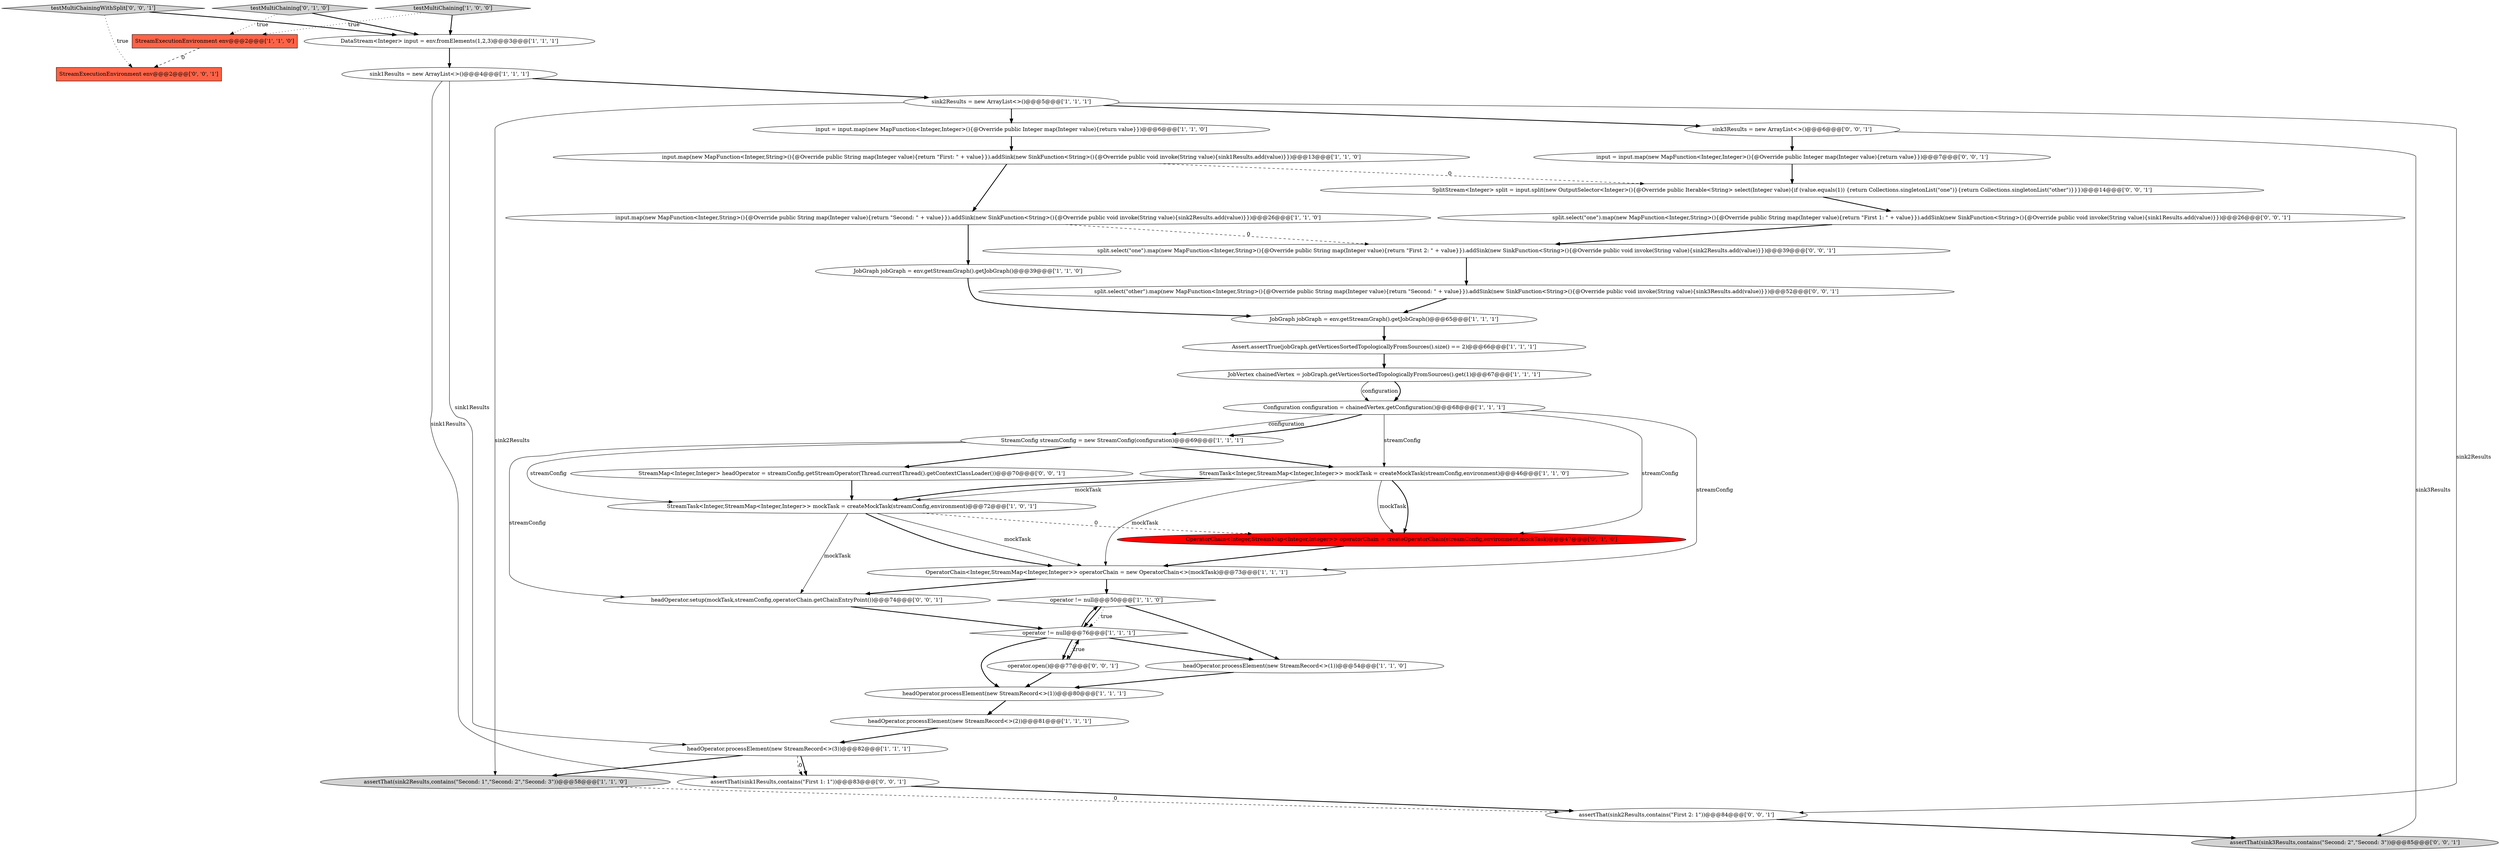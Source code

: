 digraph {
27 [style = filled, label = "assertThat(sink3Results,contains(\"Second: 2\",\"Second: 3\"))@@@85@@@['0', '0', '1']", fillcolor = lightgray, shape = ellipse image = "AAA0AAABBB3BBB"];
16 [style = filled, label = "StreamTask<Integer,StreamMap<Integer,Integer>> mockTask = createMockTask(streamConfig,environment)@@@72@@@['1', '0', '1']", fillcolor = white, shape = ellipse image = "AAA0AAABBB1BBB"];
24 [style = filled, label = "testMultiChaining['0', '1', '0']", fillcolor = lightgray, shape = diamond image = "AAA0AAABBB2BBB"];
32 [style = filled, label = "split.select(\"one\").map(new MapFunction<Integer,String>(){@Override public String map(Integer value){return \"First 2: \" + value}}).addSink(new SinkFunction<String>(){@Override public void invoke(String value){sink2Results.add(value)}})@@@39@@@['0', '0', '1']", fillcolor = white, shape = ellipse image = "AAA0AAABBB3BBB"];
37 [style = filled, label = "assertThat(sink1Results,contains(\"First 1: 1\"))@@@83@@@['0', '0', '1']", fillcolor = white, shape = ellipse image = "AAA0AAABBB3BBB"];
31 [style = filled, label = "StreamMap<Integer,Integer> headOperator = streamConfig.getStreamOperator(Thread.currentThread().getContextClassLoader())@@@70@@@['0', '0', '1']", fillcolor = white, shape = ellipse image = "AAA0AAABBB3BBB"];
25 [style = filled, label = "OperatorChain<Integer,StreamMap<Integer,Integer>> operatorChain = createOperatorChain(streamConfig,environment,mockTask)@@@47@@@['0', '1', '0']", fillcolor = red, shape = ellipse image = "AAA1AAABBB2BBB"];
35 [style = filled, label = "testMultiChainingWithSplit['0', '0', '1']", fillcolor = lightgray, shape = diamond image = "AAA0AAABBB3BBB"];
36 [style = filled, label = "assertThat(sink2Results,contains(\"First 2: 1\"))@@@84@@@['0', '0', '1']", fillcolor = white, shape = ellipse image = "AAA0AAABBB3BBB"];
11 [style = filled, label = "headOperator.processElement(new StreamRecord<>(1))@@@54@@@['1', '1', '0']", fillcolor = white, shape = ellipse image = "AAA0AAABBB1BBB"];
5 [style = filled, label = "OperatorChain<Integer,StreamMap<Integer,Integer>> operatorChain = new OperatorChain<>(mockTask)@@@73@@@['1', '1', '1']", fillcolor = white, shape = ellipse image = "AAA0AAABBB1BBB"];
8 [style = filled, label = "Assert.assertTrue(jobGraph.getVerticesSortedTopologicallyFromSources().size() == 2)@@@66@@@['1', '1', '1']", fillcolor = white, shape = ellipse image = "AAA0AAABBB1BBB"];
15 [style = filled, label = "input.map(new MapFunction<Integer,String>(){@Override public String map(Integer value){return \"First: \" + value}}).addSink(new SinkFunction<String>(){@Override public void invoke(String value){sink1Results.add(value)}})@@@13@@@['1', '1', '0']", fillcolor = white, shape = ellipse image = "AAA0AAABBB1BBB"];
13 [style = filled, label = "JobGraph jobGraph = env.getStreamGraph().getJobGraph()@@@39@@@['1', '1', '0']", fillcolor = white, shape = ellipse image = "AAA0AAABBB1BBB"];
17 [style = filled, label = "DataStream<Integer> input = env.fromElements(1,2,3)@@@3@@@['1', '1', '1']", fillcolor = white, shape = ellipse image = "AAA0AAABBB1BBB"];
0 [style = filled, label = "sink1Results = new ArrayList<>()@@@4@@@['1', '1', '1']", fillcolor = white, shape = ellipse image = "AAA0AAABBB1BBB"];
33 [style = filled, label = "split.select(\"other\").map(new MapFunction<Integer,String>(){@Override public String map(Integer value){return \"Second: \" + value}}).addSink(new SinkFunction<String>(){@Override public void invoke(String value){sink3Results.add(value)}})@@@52@@@['0', '0', '1']", fillcolor = white, shape = ellipse image = "AAA0AAABBB3BBB"];
26 [style = filled, label = "split.select(\"one\").map(new MapFunction<Integer,String>(){@Override public String map(Integer value){return \"First 1: \" + value}}).addSink(new SinkFunction<String>(){@Override public void invoke(String value){sink1Results.add(value)}})@@@26@@@['0', '0', '1']", fillcolor = white, shape = ellipse image = "AAA0AAABBB3BBB"];
2 [style = filled, label = "Configuration configuration = chainedVertex.getConfiguration()@@@68@@@['1', '1', '1']", fillcolor = white, shape = ellipse image = "AAA0AAABBB1BBB"];
18 [style = filled, label = "sink2Results = new ArrayList<>()@@@5@@@['1', '1', '1']", fillcolor = white, shape = ellipse image = "AAA0AAABBB1BBB"];
29 [style = filled, label = "StreamExecutionEnvironment env@@@2@@@['0', '0', '1']", fillcolor = tomato, shape = box image = "AAA0AAABBB3BBB"];
23 [style = filled, label = "headOperator.processElement(new StreamRecord<>(1))@@@80@@@['1', '1', '1']", fillcolor = white, shape = ellipse image = "AAA0AAABBB1BBB"];
4 [style = filled, label = "JobGraph jobGraph = env.getStreamGraph().getJobGraph()@@@65@@@['1', '1', '1']", fillcolor = white, shape = ellipse image = "AAA0AAABBB1BBB"];
10 [style = filled, label = "operator != null@@@76@@@['1', '1', '1']", fillcolor = white, shape = diamond image = "AAA0AAABBB1BBB"];
30 [style = filled, label = "sink3Results = new ArrayList<>()@@@6@@@['0', '0', '1']", fillcolor = white, shape = ellipse image = "AAA0AAABBB3BBB"];
21 [style = filled, label = "JobVertex chainedVertex = jobGraph.getVerticesSortedTopologicallyFromSources().get(1)@@@67@@@['1', '1', '1']", fillcolor = white, shape = ellipse image = "AAA0AAABBB1BBB"];
9 [style = filled, label = "operator != null@@@50@@@['1', '1', '0']", fillcolor = white, shape = diamond image = "AAA0AAABBB1BBB"];
6 [style = filled, label = "testMultiChaining['1', '0', '0']", fillcolor = lightgray, shape = diamond image = "AAA0AAABBB1BBB"];
22 [style = filled, label = "headOperator.processElement(new StreamRecord<>(2))@@@81@@@['1', '1', '1']", fillcolor = white, shape = ellipse image = "AAA0AAABBB1BBB"];
14 [style = filled, label = "input.map(new MapFunction<Integer,String>(){@Override public String map(Integer value){return \"Second: \" + value}}).addSink(new SinkFunction<String>(){@Override public void invoke(String value){sink2Results.add(value)}})@@@26@@@['1', '1', '0']", fillcolor = white, shape = ellipse image = "AAA0AAABBB1BBB"];
28 [style = filled, label = "SplitStream<Integer> split = input.split(new OutputSelector<Integer>(){@Override public Iterable<String> select(Integer value){if (value.equals(1)) {return Collections.singletonList(\"one\")}{return Collections.singletonList(\"other\")}}})@@@14@@@['0', '0', '1']", fillcolor = white, shape = ellipse image = "AAA0AAABBB3BBB"];
38 [style = filled, label = "input = input.map(new MapFunction<Integer,Integer>(){@Override public Integer map(Integer value){return value}})@@@7@@@['0', '0', '1']", fillcolor = white, shape = ellipse image = "AAA0AAABBB3BBB"];
3 [style = filled, label = "headOperator.processElement(new StreamRecord<>(3))@@@82@@@['1', '1', '1']", fillcolor = white, shape = ellipse image = "AAA0AAABBB1BBB"];
1 [style = filled, label = "assertThat(sink2Results,contains(\"Second: 1\",\"Second: 2\",\"Second: 3\"))@@@58@@@['1', '1', '0']", fillcolor = lightgray, shape = ellipse image = "AAA0AAABBB1BBB"];
39 [style = filled, label = "headOperator.setup(mockTask,streamConfig,operatorChain.getChainEntryPoint())@@@74@@@['0', '0', '1']", fillcolor = white, shape = ellipse image = "AAA0AAABBB3BBB"];
34 [style = filled, label = "operator.open()@@@77@@@['0', '0', '1']", fillcolor = white, shape = ellipse image = "AAA0AAABBB3BBB"];
20 [style = filled, label = "StreamExecutionEnvironment env@@@2@@@['1', '1', '0']", fillcolor = tomato, shape = box image = "AAA0AAABBB1BBB"];
12 [style = filled, label = "StreamConfig streamConfig = new StreamConfig(configuration)@@@69@@@['1', '1', '1']", fillcolor = white, shape = ellipse image = "AAA0AAABBB1BBB"];
7 [style = filled, label = "input = input.map(new MapFunction<Integer,Integer>(){@Override public Integer map(Integer value){return value}})@@@6@@@['1', '1', '0']", fillcolor = white, shape = ellipse image = "AAA0AAABBB1BBB"];
19 [style = filled, label = "StreamTask<Integer,StreamMap<Integer,Integer>> mockTask = createMockTask(streamConfig,environment)@@@46@@@['1', '1', '0']", fillcolor = white, shape = ellipse image = "AAA0AAABBB1BBB"];
6->17 [style = bold, label=""];
35->29 [style = dotted, label="true"];
30->38 [style = bold, label=""];
2->25 [style = solid, label="streamConfig"];
0->37 [style = solid, label="sink1Results"];
16->5 [style = solid, label="mockTask"];
26->32 [style = bold, label=""];
9->11 [style = bold, label=""];
3->37 [style = bold, label=""];
15->14 [style = bold, label=""];
5->9 [style = bold, label=""];
3->1 [style = bold, label=""];
5->39 [style = bold, label=""];
38->28 [style = bold, label=""];
31->16 [style = bold, label=""];
37->36 [style = bold, label=""];
19->25 [style = solid, label="mockTask"];
30->27 [style = solid, label="sink3Results"];
16->25 [style = dashed, label="0"];
3->37 [style = dashed, label="0"];
2->12 [style = solid, label="configuration"];
0->3 [style = solid, label="sink1Results"];
33->4 [style = bold, label=""];
10->34 [style = dotted, label="true"];
16->39 [style = solid, label="mockTask"];
18->30 [style = bold, label=""];
28->26 [style = bold, label=""];
19->5 [style = solid, label="mockTask"];
9->10 [style = bold, label=""];
12->16 [style = solid, label="streamConfig"];
34->10 [style = bold, label=""];
19->16 [style = solid, label="mockTask"];
32->33 [style = bold, label=""];
20->29 [style = dashed, label="0"];
2->12 [style = bold, label=""];
19->25 [style = bold, label=""];
19->16 [style = bold, label=""];
21->2 [style = bold, label=""];
6->20 [style = dotted, label="true"];
22->3 [style = bold, label=""];
15->28 [style = dashed, label="0"];
14->32 [style = dashed, label="0"];
17->0 [style = bold, label=""];
23->22 [style = bold, label=""];
1->36 [style = dashed, label="0"];
10->34 [style = bold, label=""];
36->27 [style = bold, label=""];
10->23 [style = bold, label=""];
24->20 [style = dotted, label="true"];
18->1 [style = solid, label="sink2Results"];
24->17 [style = bold, label=""];
39->10 [style = bold, label=""];
35->17 [style = bold, label=""];
16->5 [style = bold, label=""];
8->21 [style = bold, label=""];
21->2 [style = solid, label="configuration"];
7->15 [style = bold, label=""];
0->18 [style = bold, label=""];
4->8 [style = bold, label=""];
25->5 [style = bold, label=""];
10->9 [style = bold, label=""];
34->23 [style = bold, label=""];
2->5 [style = solid, label="streamConfig"];
14->13 [style = bold, label=""];
18->36 [style = solid, label="sink2Results"];
18->7 [style = bold, label=""];
12->19 [style = bold, label=""];
2->19 [style = solid, label="streamConfig"];
9->10 [style = dotted, label="true"];
11->23 [style = bold, label=""];
13->4 [style = bold, label=""];
12->31 [style = bold, label=""];
12->39 [style = solid, label="streamConfig"];
10->11 [style = bold, label=""];
}
